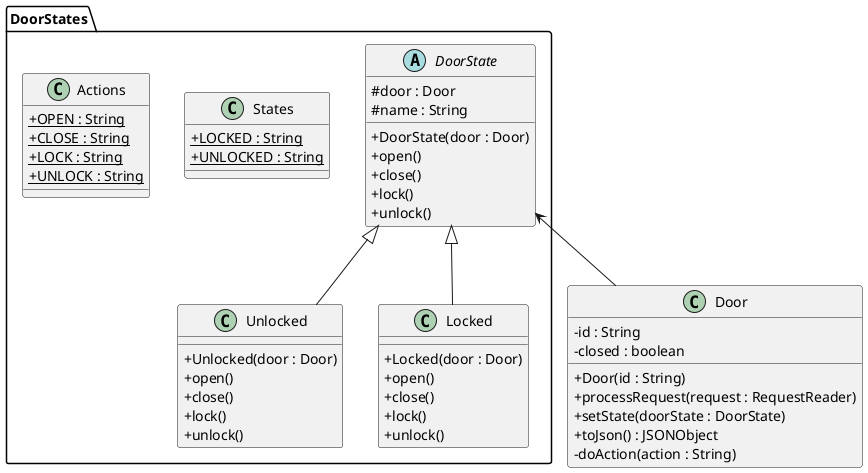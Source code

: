 @startuml
'https://plantuml.com/sequence-diagram
skinparam classAttributeIconSize 0


class Door {
- id : String
- closed : boolean
+ Door(id : String)
+ processRequest(request : RequestReader)
+ setState(doorState : DoorState)
+ toJson() : JSONObject
'+ toString() : String
'+ isClosed() :boolean
'+ setClosed(b : boolean)
'+ getStateName() : String
- doAction(action : String)
}

package "DoorStates" {
    abstract class DoorState {
    # door : Door
    # name : String
    + DoorState(door : Door)
    + open()
    + close()
    + lock()
    + unlock()
    }

    class States {
    + {static} LOCKED : String
    + {static} UNLOCKED : String
    }

    class Actions {
    + {static} OPEN : String
    + {static} CLOSE : String
    + {static} LOCK : String
    + {static} UNLOCK : String
    }

    class Unlocked {
    + Unlocked(door : Door)
    + open()
    + close()
    + lock()
    + unlock()
    }

    class Locked {
    + Locked(door : Door)
    + open()
    + close()
    + lock()
    + unlock()
    }

    DoorState <|-- Unlocked
    DoorState <|-- Locked
}

DoorState <-- Door

@enduml